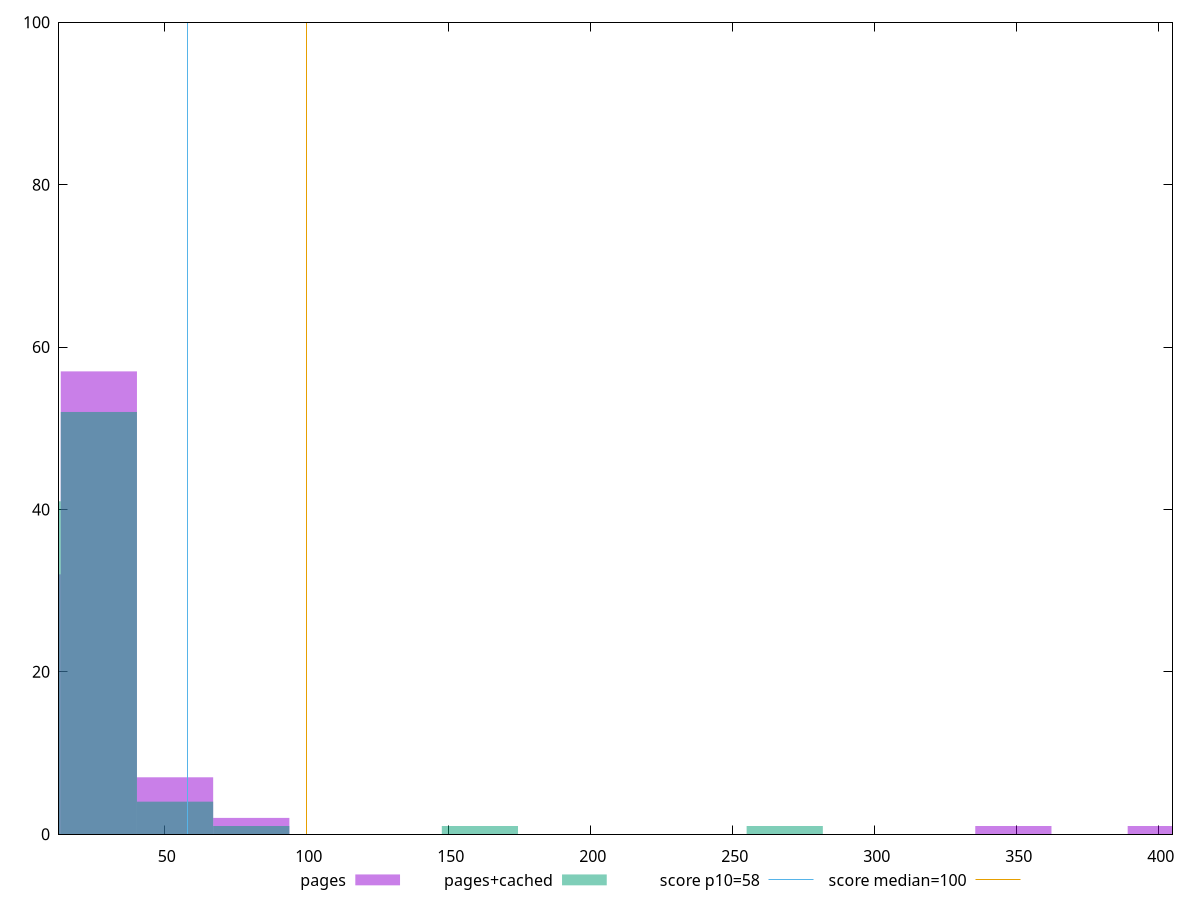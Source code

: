 reset

$pages <<EOF
348.7784682713923 1
402.4366941592988 1
53.658225887906504 7
26.829112943953252 57
80.48733883185976 2
0 32
EOF

$pagesCached <<EOF
268.29112943953254 1
26.829112943953252 52
80.48733883185976 1
53.658225887906504 4
160.97467766371952 1
0 41
EOF

set key outside below
set boxwidth 26.829112943953252
set xrange [12.8:404.7999999999986]
set yrange [0:100]
set trange [0:100]
set style fill transparent solid 0.5 noborder

set parametric
set terminal svg size 640, 500 enhanced background rgb 'white'
set output "report_00026_2021-02-22T21:38:55.199Z/estimated-input-latency/comparison/histogram/0_vs_1.svg"

plot $pages title "pages" with boxes, \
     $pagesCached title "pages+cached" with boxes, \
     58,t title "score p10=58", \
     100,t title "score median=100"

reset
